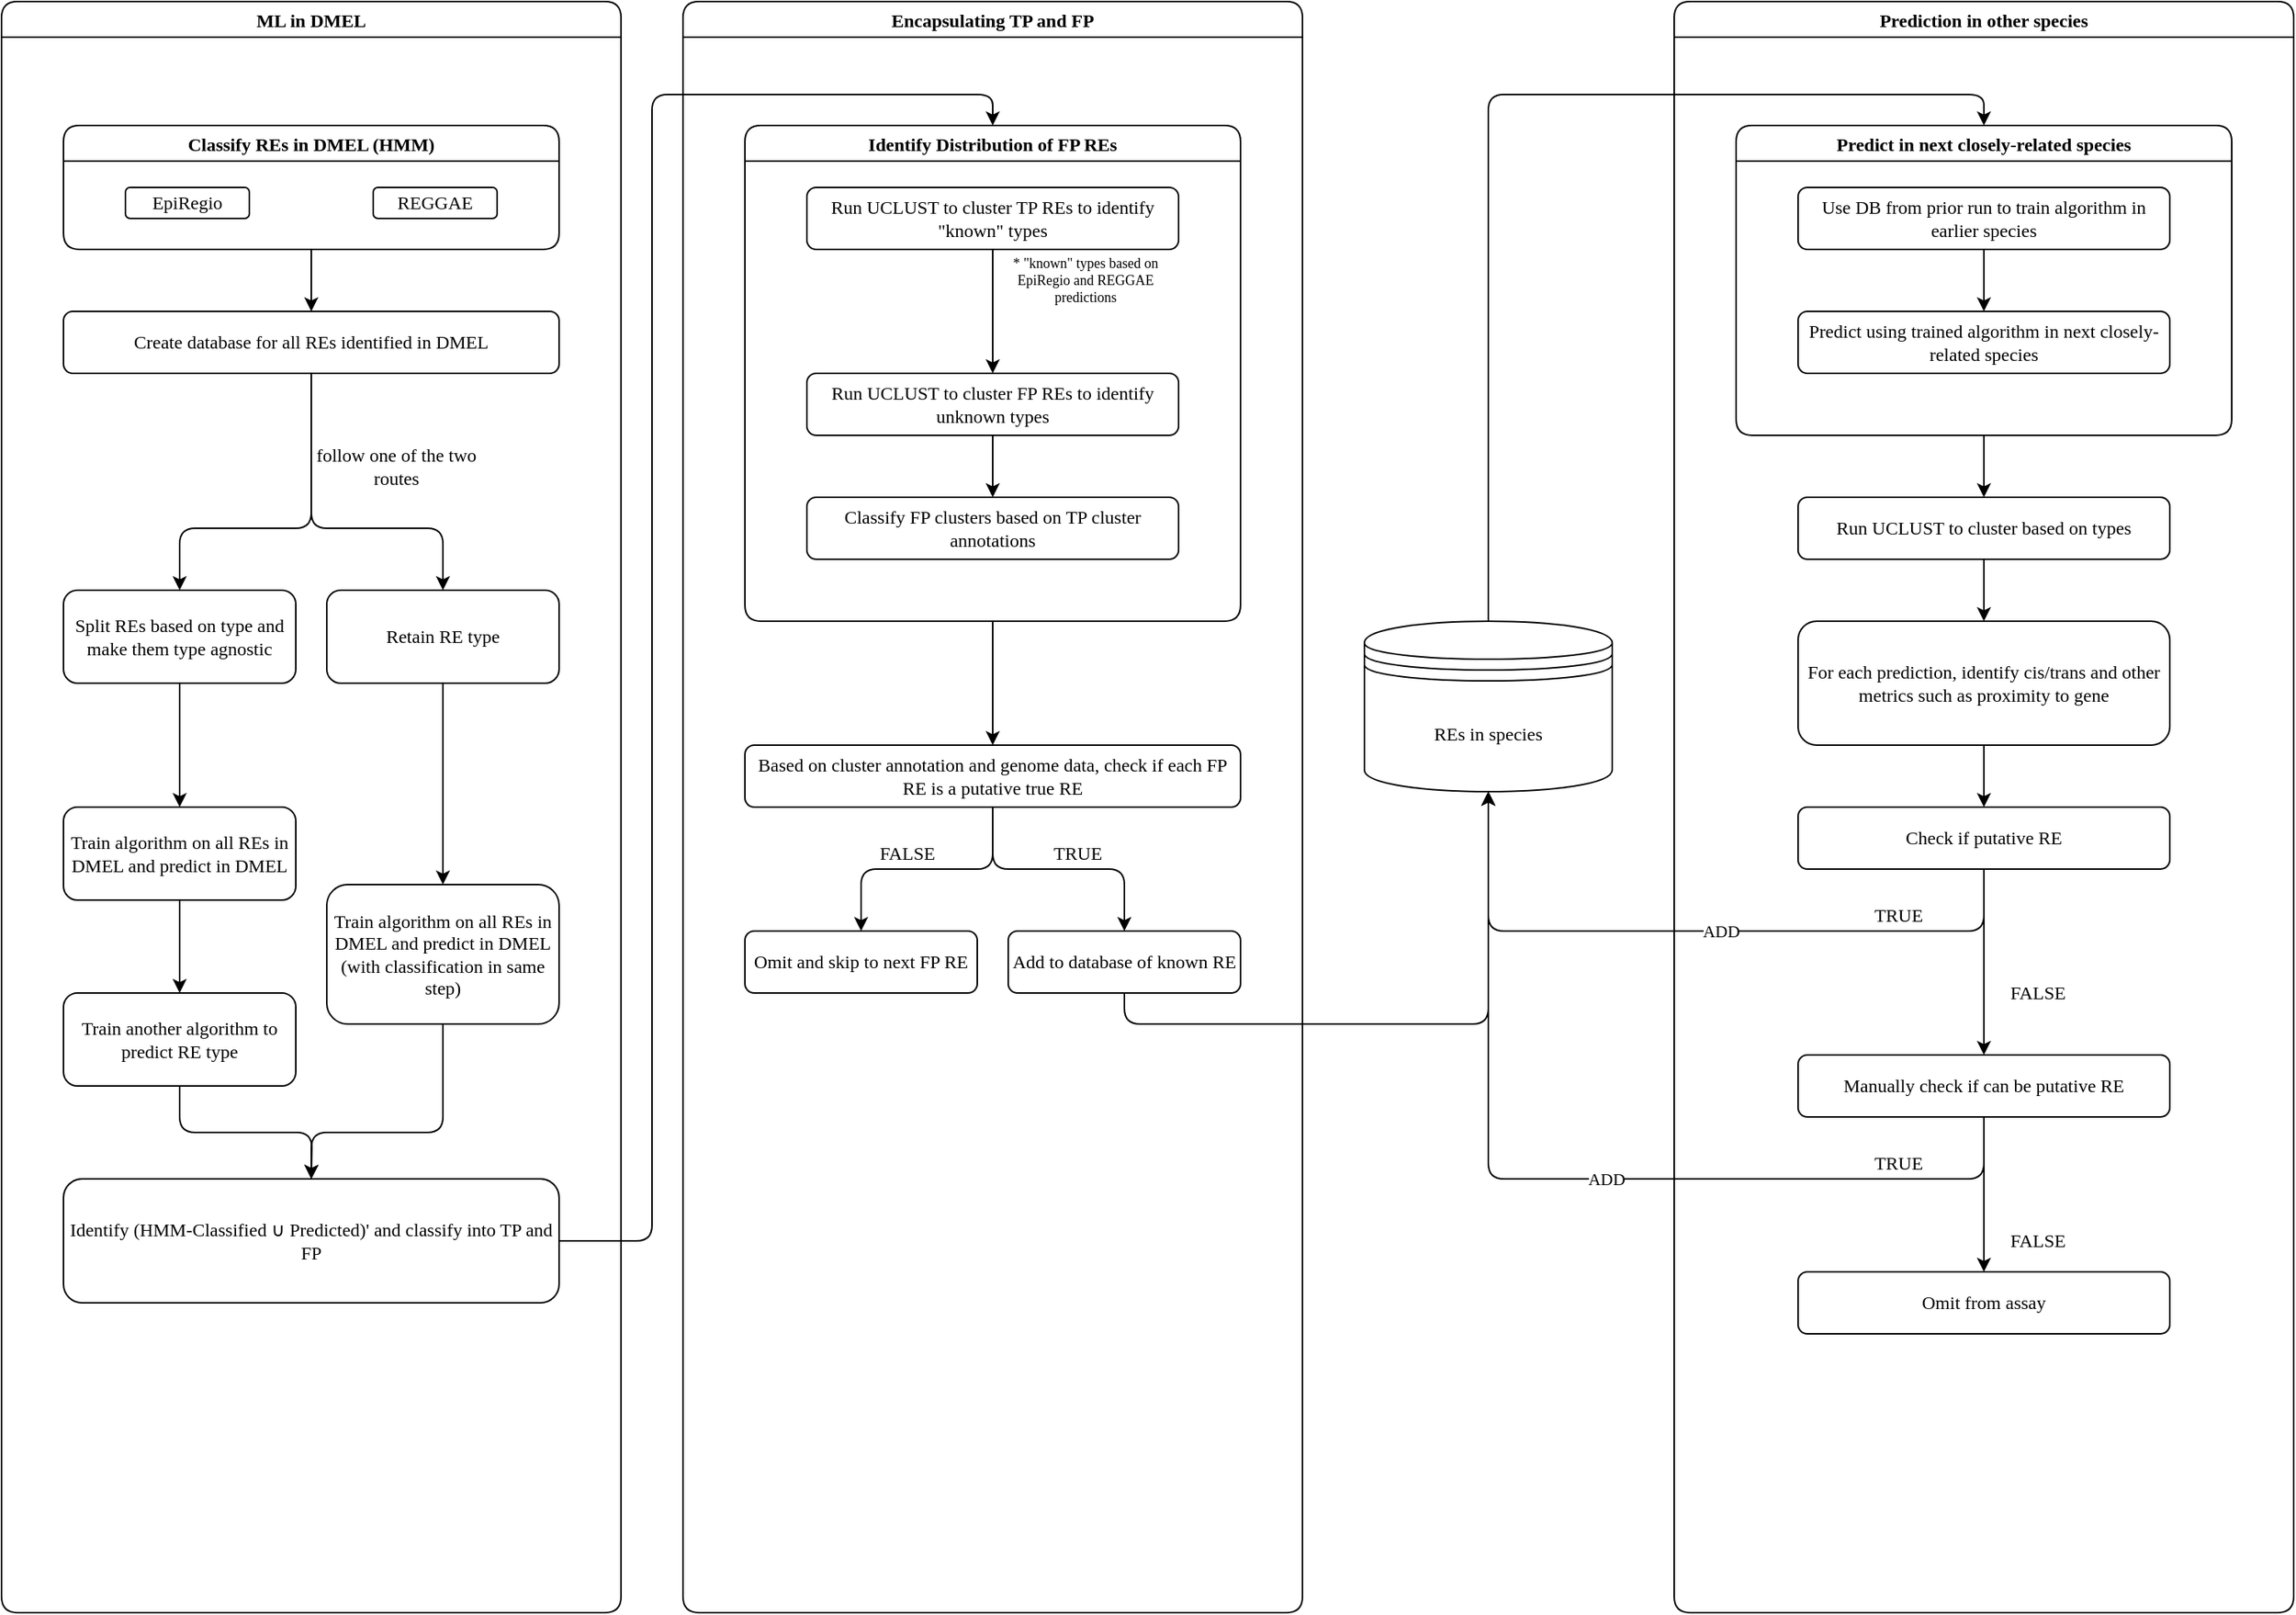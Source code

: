 <mxfile version="14.6.13" type="device"><diagram id="W35ItHj7Y9EPGoNfhcMA" name="Page-1"><mxGraphModel dx="2009" dy="949" grid="1" gridSize="10" guides="1" tooltips="1" connect="1" arrows="1" fold="1" page="1" pageScale="1" pageWidth="850" pageHeight="1100" math="0" shadow="0"><root><mxCell id="0"/><mxCell id="1" parent="0"/><mxCell id="aEcR8WO1xZvPu7mPPcTe-1" value="ML in DMEL" style="swimlane;fontFamily=Monaco;rounded=1;" vertex="1" parent="1"><mxGeometry x="40" y="40" width="400" height="1040" as="geometry"/></mxCell><mxCell id="aEcR8WO1xZvPu7mPPcTe-11" style="edgeStyle=orthogonalEdgeStyle;orthogonalLoop=1;jettySize=auto;html=1;exitX=0.5;exitY=1;exitDx=0;exitDy=0;entryX=0.5;entryY=0;entryDx=0;entryDy=0;rounded=1;" edge="1" parent="aEcR8WO1xZvPu7mPPcTe-1" source="aEcR8WO1xZvPu7mPPcTe-4" target="aEcR8WO1xZvPu7mPPcTe-10"><mxGeometry relative="1" as="geometry"/></mxCell><mxCell id="aEcR8WO1xZvPu7mPPcTe-4" value="Classify REs in DMEL (HMM)" style="swimlane;fontFamily=Monaco;rounded=1;" vertex="1" parent="aEcR8WO1xZvPu7mPPcTe-1"><mxGeometry x="40" y="80" width="320" height="80" as="geometry"/></mxCell><mxCell id="aEcR8WO1xZvPu7mPPcTe-5" value="EpiRegio" style="rounded=1;whiteSpace=wrap;html=1;fontFamily=Monaco;fillColor=none;" vertex="1" parent="aEcR8WO1xZvPu7mPPcTe-4"><mxGeometry x="40" y="40" width="80" height="20" as="geometry"/></mxCell><mxCell id="aEcR8WO1xZvPu7mPPcTe-6" value="REGGAE" style="rounded=1;whiteSpace=wrap;html=1;fontFamily=Monaco;fillColor=none;" vertex="1" parent="aEcR8WO1xZvPu7mPPcTe-4"><mxGeometry x="200" y="40" width="80" height="20" as="geometry"/></mxCell><mxCell id="aEcR8WO1xZvPu7mPPcTe-14" style="edgeStyle=orthogonalEdgeStyle;rounded=1;orthogonalLoop=1;jettySize=auto;html=1;exitX=0.5;exitY=1;exitDx=0;exitDy=0;" edge="1" parent="aEcR8WO1xZvPu7mPPcTe-1" source="aEcR8WO1xZvPu7mPPcTe-10" target="aEcR8WO1xZvPu7mPPcTe-12"><mxGeometry relative="1" as="geometry"><Array as="points"><mxPoint x="200" y="340"/><mxPoint x="115" y="340"/></Array></mxGeometry></mxCell><mxCell id="aEcR8WO1xZvPu7mPPcTe-15" style="edgeStyle=orthogonalEdgeStyle;rounded=1;orthogonalLoop=1;jettySize=auto;html=1;exitX=0.5;exitY=1;exitDx=0;exitDy=0;entryX=0.5;entryY=0;entryDx=0;entryDy=0;" edge="1" parent="aEcR8WO1xZvPu7mPPcTe-1" source="aEcR8WO1xZvPu7mPPcTe-10" target="aEcR8WO1xZvPu7mPPcTe-13"><mxGeometry relative="1" as="geometry"><Array as="points"><mxPoint x="200" y="340"/><mxPoint x="285" y="340"/></Array></mxGeometry></mxCell><mxCell id="aEcR8WO1xZvPu7mPPcTe-10" value="Create database for all REs identified in DMEL" style="rounded=1;whiteSpace=wrap;html=1;fontFamily=Monaco;fillColor=none;" vertex="1" parent="aEcR8WO1xZvPu7mPPcTe-1"><mxGeometry x="40" y="200" width="320" height="40" as="geometry"/></mxCell><mxCell id="aEcR8WO1xZvPu7mPPcTe-22" style="edgeStyle=orthogonalEdgeStyle;rounded=1;orthogonalLoop=1;jettySize=auto;html=1;exitX=0.5;exitY=1;exitDx=0;exitDy=0;entryX=0.5;entryY=0;entryDx=0;entryDy=0;" edge="1" parent="aEcR8WO1xZvPu7mPPcTe-1" source="aEcR8WO1xZvPu7mPPcTe-13" target="aEcR8WO1xZvPu7mPPcTe-21"><mxGeometry relative="1" as="geometry"/></mxCell><mxCell id="aEcR8WO1xZvPu7mPPcTe-13" value="Retain RE type" style="rounded=1;whiteSpace=wrap;html=1;fontFamily=Monaco;fillColor=none;" vertex="1" parent="aEcR8WO1xZvPu7mPPcTe-1"><mxGeometry x="210" y="380" width="150" height="60" as="geometry"/></mxCell><mxCell id="aEcR8WO1xZvPu7mPPcTe-23" style="edgeStyle=orthogonalEdgeStyle;rounded=1;orthogonalLoop=1;jettySize=auto;html=1;exitX=0.5;exitY=1;exitDx=0;exitDy=0;entryX=0.5;entryY=0;entryDx=0;entryDy=0;" edge="1" parent="aEcR8WO1xZvPu7mPPcTe-1" source="aEcR8WO1xZvPu7mPPcTe-12" target="aEcR8WO1xZvPu7mPPcTe-17"><mxGeometry relative="1" as="geometry"/></mxCell><mxCell id="aEcR8WO1xZvPu7mPPcTe-12" value="Split REs based on type and make them type agnostic" style="rounded=1;whiteSpace=wrap;html=1;fontFamily=Monaco;fillColor=none;" vertex="1" parent="aEcR8WO1xZvPu7mPPcTe-1"><mxGeometry x="40" y="380" width="150" height="60" as="geometry"/></mxCell><mxCell id="aEcR8WO1xZvPu7mPPcTe-16" value="&lt;font face=&quot;Monaco&quot;&gt;follow one of the two routes&lt;/font&gt;" style="text;html=1;strokeColor=none;fillColor=none;align=center;verticalAlign=middle;whiteSpace=wrap;rounded=0;" vertex="1" parent="aEcR8WO1xZvPu7mPPcTe-1"><mxGeometry x="200" y="280" width="110" height="40" as="geometry"/></mxCell><mxCell id="aEcR8WO1xZvPu7mPPcTe-20" style="edgeStyle=orthogonalEdgeStyle;rounded=1;orthogonalLoop=1;jettySize=auto;html=1;exitX=0.5;exitY=1;exitDx=0;exitDy=0;entryX=0.5;entryY=0;entryDx=0;entryDy=0;" edge="1" parent="aEcR8WO1xZvPu7mPPcTe-1" source="aEcR8WO1xZvPu7mPPcTe-17" target="aEcR8WO1xZvPu7mPPcTe-18"><mxGeometry relative="1" as="geometry"/></mxCell><mxCell id="aEcR8WO1xZvPu7mPPcTe-17" value="Train algorithm on all REs in DMEL and predict in DMEL" style="rounded=1;whiteSpace=wrap;html=1;fontFamily=Monaco;fillColor=none;" vertex="1" parent="aEcR8WO1xZvPu7mPPcTe-1"><mxGeometry x="40" y="520" width="150" height="60" as="geometry"/></mxCell><mxCell id="aEcR8WO1xZvPu7mPPcTe-18" value="Train another algorithm to predict RE type" style="rounded=1;whiteSpace=wrap;html=1;fontFamily=Monaco;fillColor=none;" vertex="1" parent="aEcR8WO1xZvPu7mPPcTe-1"><mxGeometry x="40" y="640" width="150" height="60" as="geometry"/></mxCell><mxCell id="aEcR8WO1xZvPu7mPPcTe-42" style="edgeStyle=orthogonalEdgeStyle;rounded=1;orthogonalLoop=1;jettySize=auto;html=1;exitX=0.5;exitY=1;exitDx=0;exitDy=0;entryX=0.5;entryY=0;entryDx=0;entryDy=0;" edge="1" parent="aEcR8WO1xZvPu7mPPcTe-1" source="aEcR8WO1xZvPu7mPPcTe-21" target="aEcR8WO1xZvPu7mPPcTe-41"><mxGeometry relative="1" as="geometry"><Array as="points"><mxPoint x="285" y="730"/><mxPoint x="200" y="730"/></Array></mxGeometry></mxCell><mxCell id="aEcR8WO1xZvPu7mPPcTe-21" value="Train algorithm on all REs in DMEL and predict in DMEL (with classification in same step)" style="rounded=1;whiteSpace=wrap;html=1;fontFamily=Monaco;fillColor=none;" vertex="1" parent="aEcR8WO1xZvPu7mPPcTe-1"><mxGeometry x="210" y="570" width="150" height="90" as="geometry"/></mxCell><mxCell id="aEcR8WO1xZvPu7mPPcTe-41" value="Identify (HMM-Classified ∪ Predicted)' and classify into TP and FP" style="rounded=1;whiteSpace=wrap;html=1;fontFamily=Monaco;fillColor=none;" vertex="1" parent="aEcR8WO1xZvPu7mPPcTe-1"><mxGeometry x="40" y="760" width="320" height="80" as="geometry"/></mxCell><mxCell id="aEcR8WO1xZvPu7mPPcTe-24" value="Encapsulating TP and FP" style="swimlane;fontFamily=Monaco;rounded=1;" vertex="1" parent="1"><mxGeometry x="480" y="40" width="400" height="1040" as="geometry"/></mxCell><mxCell id="aEcR8WO1xZvPu7mPPcTe-57" style="edgeStyle=orthogonalEdgeStyle;rounded=1;orthogonalLoop=1;jettySize=auto;html=1;exitX=0.5;exitY=1;exitDx=0;exitDy=0;entryX=0.5;entryY=0;entryDx=0;entryDy=0;fontSize=9;" edge="1" parent="aEcR8WO1xZvPu7mPPcTe-24" source="aEcR8WO1xZvPu7mPPcTe-48" target="aEcR8WO1xZvPu7mPPcTe-56"><mxGeometry relative="1" as="geometry"/></mxCell><mxCell id="aEcR8WO1xZvPu7mPPcTe-48" value="Identify Distribution of FP REs" style="swimlane;fontFamily=Monaco;rounded=1;" vertex="1" parent="aEcR8WO1xZvPu7mPPcTe-24"><mxGeometry x="40" y="80" width="320" height="320" as="geometry"/></mxCell><mxCell id="aEcR8WO1xZvPu7mPPcTe-52" style="edgeStyle=orthogonalEdgeStyle;rounded=1;orthogonalLoop=1;jettySize=auto;html=1;exitX=0.5;exitY=1;exitDx=0;exitDy=0;entryX=0.5;entryY=0;entryDx=0;entryDy=0;fontSize=9;" edge="1" parent="aEcR8WO1xZvPu7mPPcTe-48" source="aEcR8WO1xZvPu7mPPcTe-49" target="aEcR8WO1xZvPu7mPPcTe-50"><mxGeometry relative="1" as="geometry"/></mxCell><mxCell id="aEcR8WO1xZvPu7mPPcTe-49" value="Run UCLUST to cluster TP REs to identify &quot;known&quot; types" style="rounded=1;whiteSpace=wrap;html=1;fontFamily=Monaco;fillColor=none;" vertex="1" parent="aEcR8WO1xZvPu7mPPcTe-48"><mxGeometry x="40" y="40" width="240" height="40" as="geometry"/></mxCell><mxCell id="aEcR8WO1xZvPu7mPPcTe-54" style="edgeStyle=orthogonalEdgeStyle;rounded=1;orthogonalLoop=1;jettySize=auto;html=1;exitX=0.5;exitY=1;exitDx=0;exitDy=0;entryX=0.5;entryY=0;entryDx=0;entryDy=0;fontSize=9;" edge="1" parent="aEcR8WO1xZvPu7mPPcTe-48" source="aEcR8WO1xZvPu7mPPcTe-50" target="aEcR8WO1xZvPu7mPPcTe-53"><mxGeometry relative="1" as="geometry"/></mxCell><mxCell id="aEcR8WO1xZvPu7mPPcTe-50" value="Run UCLUST to cluster FP REs to identify unknown types" style="rounded=1;whiteSpace=wrap;html=1;fontFamily=Monaco;fillColor=none;" vertex="1" parent="aEcR8WO1xZvPu7mPPcTe-48"><mxGeometry x="40" y="160" width="240" height="40" as="geometry"/></mxCell><mxCell id="aEcR8WO1xZvPu7mPPcTe-51" value="&lt;span style=&quot;font-family: monaco; font-size: 9px;&quot;&gt;* &quot;known&quot; types based on EpiRegio and REGGAE predictions&lt;/span&gt;" style="text;html=1;strokeColor=none;fillColor=none;align=center;verticalAlign=middle;whiteSpace=wrap;rounded=0;fontSize=9;" vertex="1" parent="aEcR8WO1xZvPu7mPPcTe-48"><mxGeometry x="160" y="80" width="120" height="40" as="geometry"/></mxCell><mxCell id="aEcR8WO1xZvPu7mPPcTe-53" value="Classify FP clusters based on TP cluster annotations" style="rounded=1;whiteSpace=wrap;html=1;fontFamily=Monaco;fillColor=none;" vertex="1" parent="aEcR8WO1xZvPu7mPPcTe-48"><mxGeometry x="40" y="240" width="240" height="40" as="geometry"/></mxCell><mxCell id="aEcR8WO1xZvPu7mPPcTe-60" style="edgeStyle=orthogonalEdgeStyle;rounded=1;orthogonalLoop=1;jettySize=auto;html=1;exitX=0.5;exitY=1;exitDx=0;exitDy=0;entryX=0.5;entryY=0;entryDx=0;entryDy=0;fontSize=9;" edge="1" parent="aEcR8WO1xZvPu7mPPcTe-24" source="aEcR8WO1xZvPu7mPPcTe-56" target="aEcR8WO1xZvPu7mPPcTe-58"><mxGeometry relative="1" as="geometry"/></mxCell><mxCell id="aEcR8WO1xZvPu7mPPcTe-61" style="edgeStyle=orthogonalEdgeStyle;rounded=1;orthogonalLoop=1;jettySize=auto;html=1;exitX=0.5;exitY=1;exitDx=0;exitDy=0;entryX=0.5;entryY=0;entryDx=0;entryDy=0;fontSize=9;" edge="1" parent="aEcR8WO1xZvPu7mPPcTe-24" source="aEcR8WO1xZvPu7mPPcTe-56" target="aEcR8WO1xZvPu7mPPcTe-59"><mxGeometry relative="1" as="geometry"/></mxCell><mxCell id="aEcR8WO1xZvPu7mPPcTe-56" value="Based on cluster annotation and genome data, check if each FP RE is a putative true RE" style="rounded=1;whiteSpace=wrap;html=1;fontFamily=Monaco;fillColor=none;" vertex="1" parent="aEcR8WO1xZvPu7mPPcTe-24"><mxGeometry x="40" y="480" width="320" height="40" as="geometry"/></mxCell><mxCell id="aEcR8WO1xZvPu7mPPcTe-58" value="Omit and skip to next FP RE" style="rounded=1;whiteSpace=wrap;html=1;fontFamily=Monaco;fillColor=none;" vertex="1" parent="aEcR8WO1xZvPu7mPPcTe-24"><mxGeometry x="40" y="600" width="150" height="40" as="geometry"/></mxCell><mxCell id="aEcR8WO1xZvPu7mPPcTe-59" value="Add to database of known RE" style="rounded=1;whiteSpace=wrap;html=1;fontFamily=Monaco;fillColor=none;" vertex="1" parent="aEcR8WO1xZvPu7mPPcTe-24"><mxGeometry x="210" y="600" width="150" height="40" as="geometry"/></mxCell><mxCell id="aEcR8WO1xZvPu7mPPcTe-62" value="&lt;font face=&quot;Monaco&quot;&gt;FALSE&lt;/font&gt;" style="text;html=1;strokeColor=none;fillColor=none;align=center;verticalAlign=middle;whiteSpace=wrap;rounded=0;" vertex="1" parent="aEcR8WO1xZvPu7mPPcTe-24"><mxGeometry x="110" y="540" width="70" height="20" as="geometry"/></mxCell><mxCell id="aEcR8WO1xZvPu7mPPcTe-63" value="&lt;font face=&quot;Monaco&quot;&gt;TRUE&lt;/font&gt;" style="text;html=1;strokeColor=none;fillColor=none;align=center;verticalAlign=middle;whiteSpace=wrap;rounded=0;" vertex="1" parent="aEcR8WO1xZvPu7mPPcTe-24"><mxGeometry x="220" y="540" width="70" height="20" as="geometry"/></mxCell><mxCell id="aEcR8WO1xZvPu7mPPcTe-43" style="edgeStyle=orthogonalEdgeStyle;rounded=1;orthogonalLoop=1;jettySize=auto;html=1;exitX=0.5;exitY=1;exitDx=0;exitDy=0;" edge="1" parent="1" source="aEcR8WO1xZvPu7mPPcTe-18"><mxGeometry relative="1" as="geometry"><mxPoint x="240" y="800" as="targetPoint"/></mxGeometry></mxCell><mxCell id="aEcR8WO1xZvPu7mPPcTe-46" style="edgeStyle=orthogonalEdgeStyle;rounded=1;orthogonalLoop=1;jettySize=auto;html=1;exitX=1;exitY=0.5;exitDx=0;exitDy=0;entryX=0.5;entryY=0;entryDx=0;entryDy=0;" edge="1" parent="1" source="aEcR8WO1xZvPu7mPPcTe-41" target="aEcR8WO1xZvPu7mPPcTe-48"><mxGeometry relative="1" as="geometry"><mxPoint x="710" y="190" as="targetPoint"/></mxGeometry></mxCell><mxCell id="aEcR8WO1xZvPu7mPPcTe-88" style="edgeStyle=orthogonalEdgeStyle;rounded=1;orthogonalLoop=1;jettySize=auto;html=1;exitX=0.5;exitY=0;exitDx=0;exitDy=0;entryX=0.5;entryY=0;entryDx=0;entryDy=0;fontSize=9;" edge="1" parent="1" source="aEcR8WO1xZvPu7mPPcTe-55" target="aEcR8WO1xZvPu7mPPcTe-81"><mxGeometry relative="1" as="geometry"/></mxCell><mxCell id="aEcR8WO1xZvPu7mPPcTe-55" value="&lt;span style=&quot;font-size: 12px&quot;&gt;REs in species&lt;/span&gt;" style="shape=datastore;whiteSpace=wrap;html=1;fontFamily=Monaco;rounded=1;fontSize=9;" vertex="1" parent="1"><mxGeometry x="920" y="440" width="160" height="110" as="geometry"/></mxCell><mxCell id="aEcR8WO1xZvPu7mPPcTe-64" style="edgeStyle=orthogonalEdgeStyle;rounded=1;orthogonalLoop=1;jettySize=auto;html=1;exitX=0.5;exitY=1;exitDx=0;exitDy=0;entryX=0.5;entryY=1;entryDx=0;entryDy=0;fontSize=9;" edge="1" parent="1" source="aEcR8WO1xZvPu7mPPcTe-59" target="aEcR8WO1xZvPu7mPPcTe-55"><mxGeometry relative="1" as="geometry"/></mxCell><mxCell id="aEcR8WO1xZvPu7mPPcTe-65" value="Prediction in other species" style="swimlane;fontFamily=Monaco;rounded=1;" vertex="1" parent="1"><mxGeometry x="1120" y="40" width="400" height="1040" as="geometry"/></mxCell><mxCell id="aEcR8WO1xZvPu7mPPcTe-98" style="edgeStyle=orthogonalEdgeStyle;rounded=1;orthogonalLoop=1;jettySize=auto;html=1;exitX=0.5;exitY=1;exitDx=0;exitDy=0;entryX=0.5;entryY=0;entryDx=0;entryDy=0;fontFamily=Monaco;fontSize=11;" edge="1" parent="aEcR8WO1xZvPu7mPPcTe-65" source="aEcR8WO1xZvPu7mPPcTe-81" target="aEcR8WO1xZvPu7mPPcTe-92"><mxGeometry relative="1" as="geometry"/></mxCell><mxCell id="aEcR8WO1xZvPu7mPPcTe-81" value="Predict in next closely-related species" style="swimlane;fontFamily=Monaco;rounded=1;" vertex="1" parent="aEcR8WO1xZvPu7mPPcTe-65"><mxGeometry x="40" y="80" width="320" height="200" as="geometry"/></mxCell><mxCell id="aEcR8WO1xZvPu7mPPcTe-91" style="edgeStyle=orthogonalEdgeStyle;rounded=1;orthogonalLoop=1;jettySize=auto;html=1;exitX=0.5;exitY=1;exitDx=0;exitDy=0;entryX=0.5;entryY=0;entryDx=0;entryDy=0;fontSize=9;" edge="1" parent="aEcR8WO1xZvPu7mPPcTe-81" source="aEcR8WO1xZvPu7mPPcTe-89" target="aEcR8WO1xZvPu7mPPcTe-90"><mxGeometry relative="1" as="geometry"/></mxCell><mxCell id="aEcR8WO1xZvPu7mPPcTe-89" value="Use DB from prior run to train algorithm in earlier species" style="rounded=1;whiteSpace=wrap;html=1;fontFamily=Monaco;fillColor=none;" vertex="1" parent="aEcR8WO1xZvPu7mPPcTe-81"><mxGeometry x="40" y="40" width="240" height="40" as="geometry"/></mxCell><mxCell id="aEcR8WO1xZvPu7mPPcTe-90" value="Predict using trained algorithm in next closely-related species" style="rounded=1;whiteSpace=wrap;html=1;fontFamily=Monaco;fillColor=none;" vertex="1" parent="aEcR8WO1xZvPu7mPPcTe-81"><mxGeometry x="40" y="120" width="240" height="40" as="geometry"/></mxCell><mxCell id="aEcR8WO1xZvPu7mPPcTe-99" style="edgeStyle=orthogonalEdgeStyle;rounded=1;orthogonalLoop=1;jettySize=auto;html=1;exitX=0.5;exitY=1;exitDx=0;exitDy=0;entryX=0.5;entryY=0;entryDx=0;entryDy=0;fontFamily=Monaco;fontSize=11;" edge="1" parent="aEcR8WO1xZvPu7mPPcTe-65" source="aEcR8WO1xZvPu7mPPcTe-92" target="aEcR8WO1xZvPu7mPPcTe-93"><mxGeometry relative="1" as="geometry"/></mxCell><mxCell id="aEcR8WO1xZvPu7mPPcTe-92" value="Run UCLUST to cluster based on types&lt;span style=&quot;color: rgba(0 , 0 , 0 , 0) ; font-family: monospace ; font-size: 0px&quot;&gt;%3CmxGraphModel%3E%3Croot%3E%3CmxCell%20id%3D%220%22%2F%3E%3CmxCell%20id%3D%221%22%20parent%3D%220%22%2F%3E%3CmxCell%20id%3D%222%22%20value%3D%22Predict%20using%20trained%20algorithm%20in%20next%20closely-related%20species%22%20style%3D%22rounded%3D1%3BwhiteSpace%3Dwrap%3Bhtml%3D1%3BfontFamily%3DMonaco%3BfillColor%3Dnone%3B%22%20vertex%3D%221%22%20parent%3D%221%22%3E%3CmxGeometry%20x%3D%221200%22%20y%3D%22240%22%20width%3D%22240%22%20height%3D%2240%22%20as%3D%22geometry%22%2F%3E%3C%2FmxCell%3E%3C%2Froot%3E%3C%2FmxGraphModel%3E&lt;/span&gt;" style="rounded=1;whiteSpace=wrap;html=1;fontFamily=Monaco;fillColor=none;" vertex="1" parent="aEcR8WO1xZvPu7mPPcTe-65"><mxGeometry x="80" y="320" width="240" height="40" as="geometry"/></mxCell><mxCell id="aEcR8WO1xZvPu7mPPcTe-100" style="edgeStyle=orthogonalEdgeStyle;rounded=1;orthogonalLoop=1;jettySize=auto;html=1;exitX=0.5;exitY=1;exitDx=0;exitDy=0;entryX=0.5;entryY=0;entryDx=0;entryDy=0;fontFamily=Monaco;fontSize=11;" edge="1" parent="aEcR8WO1xZvPu7mPPcTe-65" source="aEcR8WO1xZvPu7mPPcTe-93" target="aEcR8WO1xZvPu7mPPcTe-94"><mxGeometry relative="1" as="geometry"/></mxCell><mxCell id="aEcR8WO1xZvPu7mPPcTe-93" value="For each prediction, identify cis/trans and other metrics such as proximity to gene" style="rounded=1;whiteSpace=wrap;html=1;fontFamily=Monaco;fillColor=none;" vertex="1" parent="aEcR8WO1xZvPu7mPPcTe-65"><mxGeometry x="80" y="400" width="240" height="80" as="geometry"/></mxCell><mxCell id="aEcR8WO1xZvPu7mPPcTe-102" style="edgeStyle=orthogonalEdgeStyle;rounded=1;orthogonalLoop=1;jettySize=auto;html=1;exitX=0.5;exitY=1;exitDx=0;exitDy=0;entryX=0.5;entryY=0;entryDx=0;entryDy=0;fontFamily=Monaco;fontSize=11;" edge="1" parent="aEcR8WO1xZvPu7mPPcTe-65" source="aEcR8WO1xZvPu7mPPcTe-94" target="aEcR8WO1xZvPu7mPPcTe-101"><mxGeometry relative="1" as="geometry"/></mxCell><mxCell id="aEcR8WO1xZvPu7mPPcTe-94" value="Check if putative RE" style="rounded=1;whiteSpace=wrap;html=1;fontFamily=Monaco;fillColor=none;" vertex="1" parent="aEcR8WO1xZvPu7mPPcTe-65"><mxGeometry x="80" y="520" width="240" height="40" as="geometry"/></mxCell><mxCell id="aEcR8WO1xZvPu7mPPcTe-97" value="&lt;font face=&quot;Monaco&quot;&gt;TRUE&lt;/font&gt;" style="text;html=1;strokeColor=none;fillColor=none;align=center;verticalAlign=middle;whiteSpace=wrap;rounded=0;" vertex="1" parent="aEcR8WO1xZvPu7mPPcTe-65"><mxGeometry x="110" y="580" width="70" height="20" as="geometry"/></mxCell><mxCell id="aEcR8WO1xZvPu7mPPcTe-109" style="edgeStyle=orthogonalEdgeStyle;rounded=1;orthogonalLoop=1;jettySize=auto;html=1;exitX=0.5;exitY=1;exitDx=0;exitDy=0;entryX=0.5;entryY=0;entryDx=0;entryDy=0;fontFamily=Monaco;fontSize=11;" edge="1" parent="aEcR8WO1xZvPu7mPPcTe-65" source="aEcR8WO1xZvPu7mPPcTe-101" target="aEcR8WO1xZvPu7mPPcTe-107"><mxGeometry relative="1" as="geometry"/></mxCell><mxCell id="aEcR8WO1xZvPu7mPPcTe-101" value="Manually check if can be putative RE" style="rounded=1;whiteSpace=wrap;html=1;fontFamily=Monaco;fillColor=none;" vertex="1" parent="aEcR8WO1xZvPu7mPPcTe-65"><mxGeometry x="80" y="680" width="240" height="40" as="geometry"/></mxCell><mxCell id="aEcR8WO1xZvPu7mPPcTe-106" value="&lt;font face=&quot;Monaco&quot;&gt;TRUE&lt;/font&gt;" style="text;html=1;strokeColor=none;fillColor=none;align=center;verticalAlign=middle;whiteSpace=wrap;rounded=0;" vertex="1" parent="aEcR8WO1xZvPu7mPPcTe-65"><mxGeometry x="110" y="740" width="70" height="20" as="geometry"/></mxCell><mxCell id="aEcR8WO1xZvPu7mPPcTe-107" value="Omit from assay" style="rounded=1;whiteSpace=wrap;html=1;fontFamily=Monaco;fillColor=none;" vertex="1" parent="aEcR8WO1xZvPu7mPPcTe-65"><mxGeometry x="80" y="820" width="240" height="40" as="geometry"/></mxCell><mxCell id="aEcR8WO1xZvPu7mPPcTe-108" value="&lt;font face=&quot;Monaco&quot;&gt;FALSE&lt;/font&gt;" style="text;html=1;strokeColor=none;fillColor=none;align=center;verticalAlign=middle;whiteSpace=wrap;rounded=0;" vertex="1" parent="aEcR8WO1xZvPu7mPPcTe-65"><mxGeometry x="200" y="790" width="70" height="20" as="geometry"/></mxCell><mxCell id="aEcR8WO1xZvPu7mPPcTe-95" value="ADD" style="edgeStyle=orthogonalEdgeStyle;rounded=1;orthogonalLoop=1;jettySize=auto;html=1;exitX=0.5;exitY=1;exitDx=0;exitDy=0;entryX=0.5;entryY=1;entryDx=0;entryDy=0;fontSize=11;fontFamily=Monaco;" edge="1" parent="1" source="aEcR8WO1xZvPu7mPPcTe-94" target="aEcR8WO1xZvPu7mPPcTe-55"><mxGeometry x="-0.067" relative="1" as="geometry"><Array as="points"><mxPoint x="1320" y="640"/><mxPoint x="1000" y="640"/></Array><mxPoint as="offset"/></mxGeometry></mxCell><mxCell id="aEcR8WO1xZvPu7mPPcTe-103" value="&lt;font face=&quot;Monaco&quot;&gt;FALSE&lt;/font&gt;" style="text;html=1;strokeColor=none;fillColor=none;align=center;verticalAlign=middle;whiteSpace=wrap;rounded=0;" vertex="1" parent="1"><mxGeometry x="1320" y="670" width="70" height="20" as="geometry"/></mxCell><mxCell id="aEcR8WO1xZvPu7mPPcTe-104" value="ADD" style="edgeStyle=orthogonalEdgeStyle;rounded=1;orthogonalLoop=1;jettySize=auto;html=1;exitX=0.5;exitY=1;exitDx=0;exitDy=0;fontSize=11;fontFamily=Monaco;" edge="1" parent="1" source="aEcR8WO1xZvPu7mPPcTe-101"><mxGeometry x="-0.067" relative="1" as="geometry"><mxPoint x="1330" y="610" as="sourcePoint"/><mxPoint x="1000" y="550" as="targetPoint"/><Array as="points"><mxPoint x="1320" y="800"/><mxPoint x="1000" y="800"/></Array><mxPoint as="offset"/></mxGeometry></mxCell></root></mxGraphModel></diagram></mxfile>